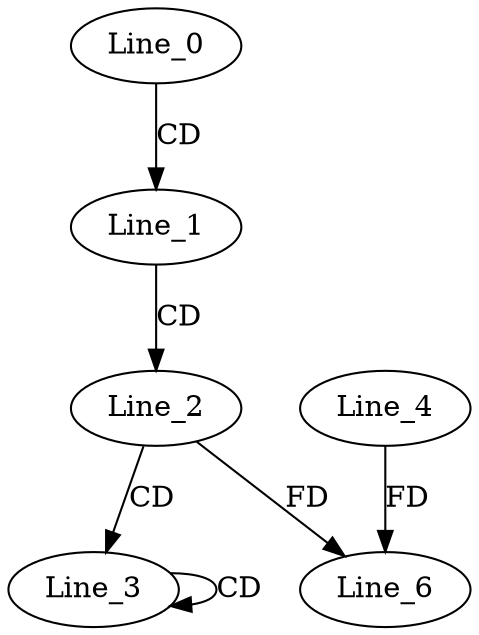 digraph G {
  Line_0;
  Line_1;
  Line_2;
  Line_3;
  Line_3;
  Line_6;
  Line_4;
  Line_6;
  Line_0 -> Line_1 [ label="CD" ];
  Line_1 -> Line_2 [ label="CD" ];
  Line_2 -> Line_3 [ label="CD" ];
  Line_3 -> Line_3 [ label="CD" ];
  Line_2 -> Line_6 [ label="FD" ];
  Line_4 -> Line_6 [ label="FD" ];
}
